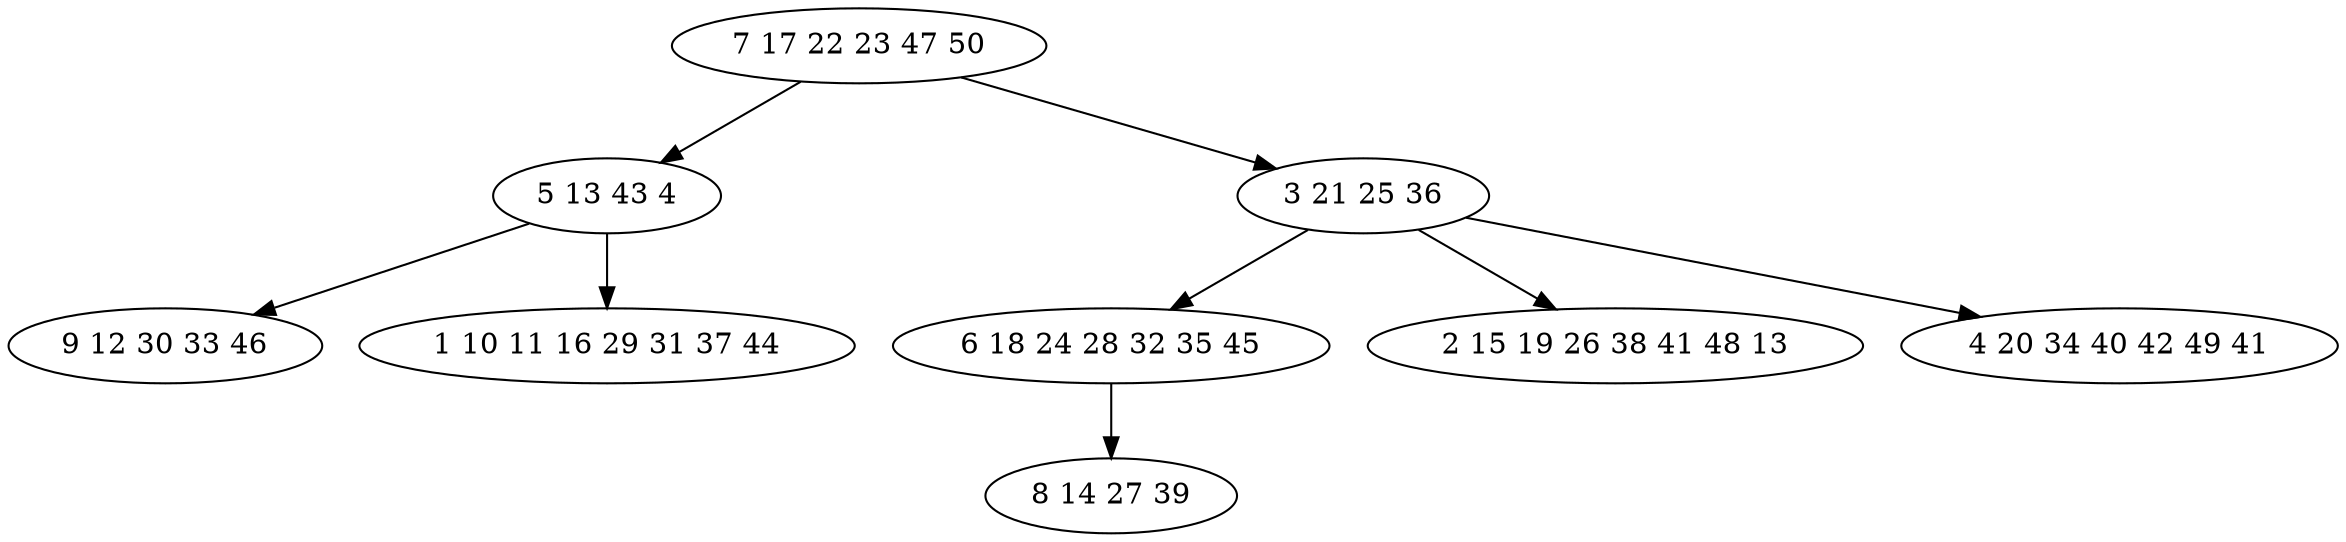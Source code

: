 digraph true_tree {
	"0" -> "1"
	"0" -> "2"
	"2" -> "3"
	"2" -> "4"
	"1" -> "5"
	"2" -> "6"
	"3" -> "7"
	"1" -> "8"
	"0" [label="7 17 22 23 47 50"];
	"1" [label="5 13 43 4"];
	"2" [label="3 21 25 36"];
	"3" [label="6 18 24 28 32 35 45"];
	"4" [label="2 15 19 26 38 41 48 13"];
	"5" [label="9 12 30 33 46"];
	"6" [label="4 20 34 40 42 49 41"];
	"7" [label="8 14 27 39"];
	"8" [label="1 10 11 16 29 31 37 44"];
}
